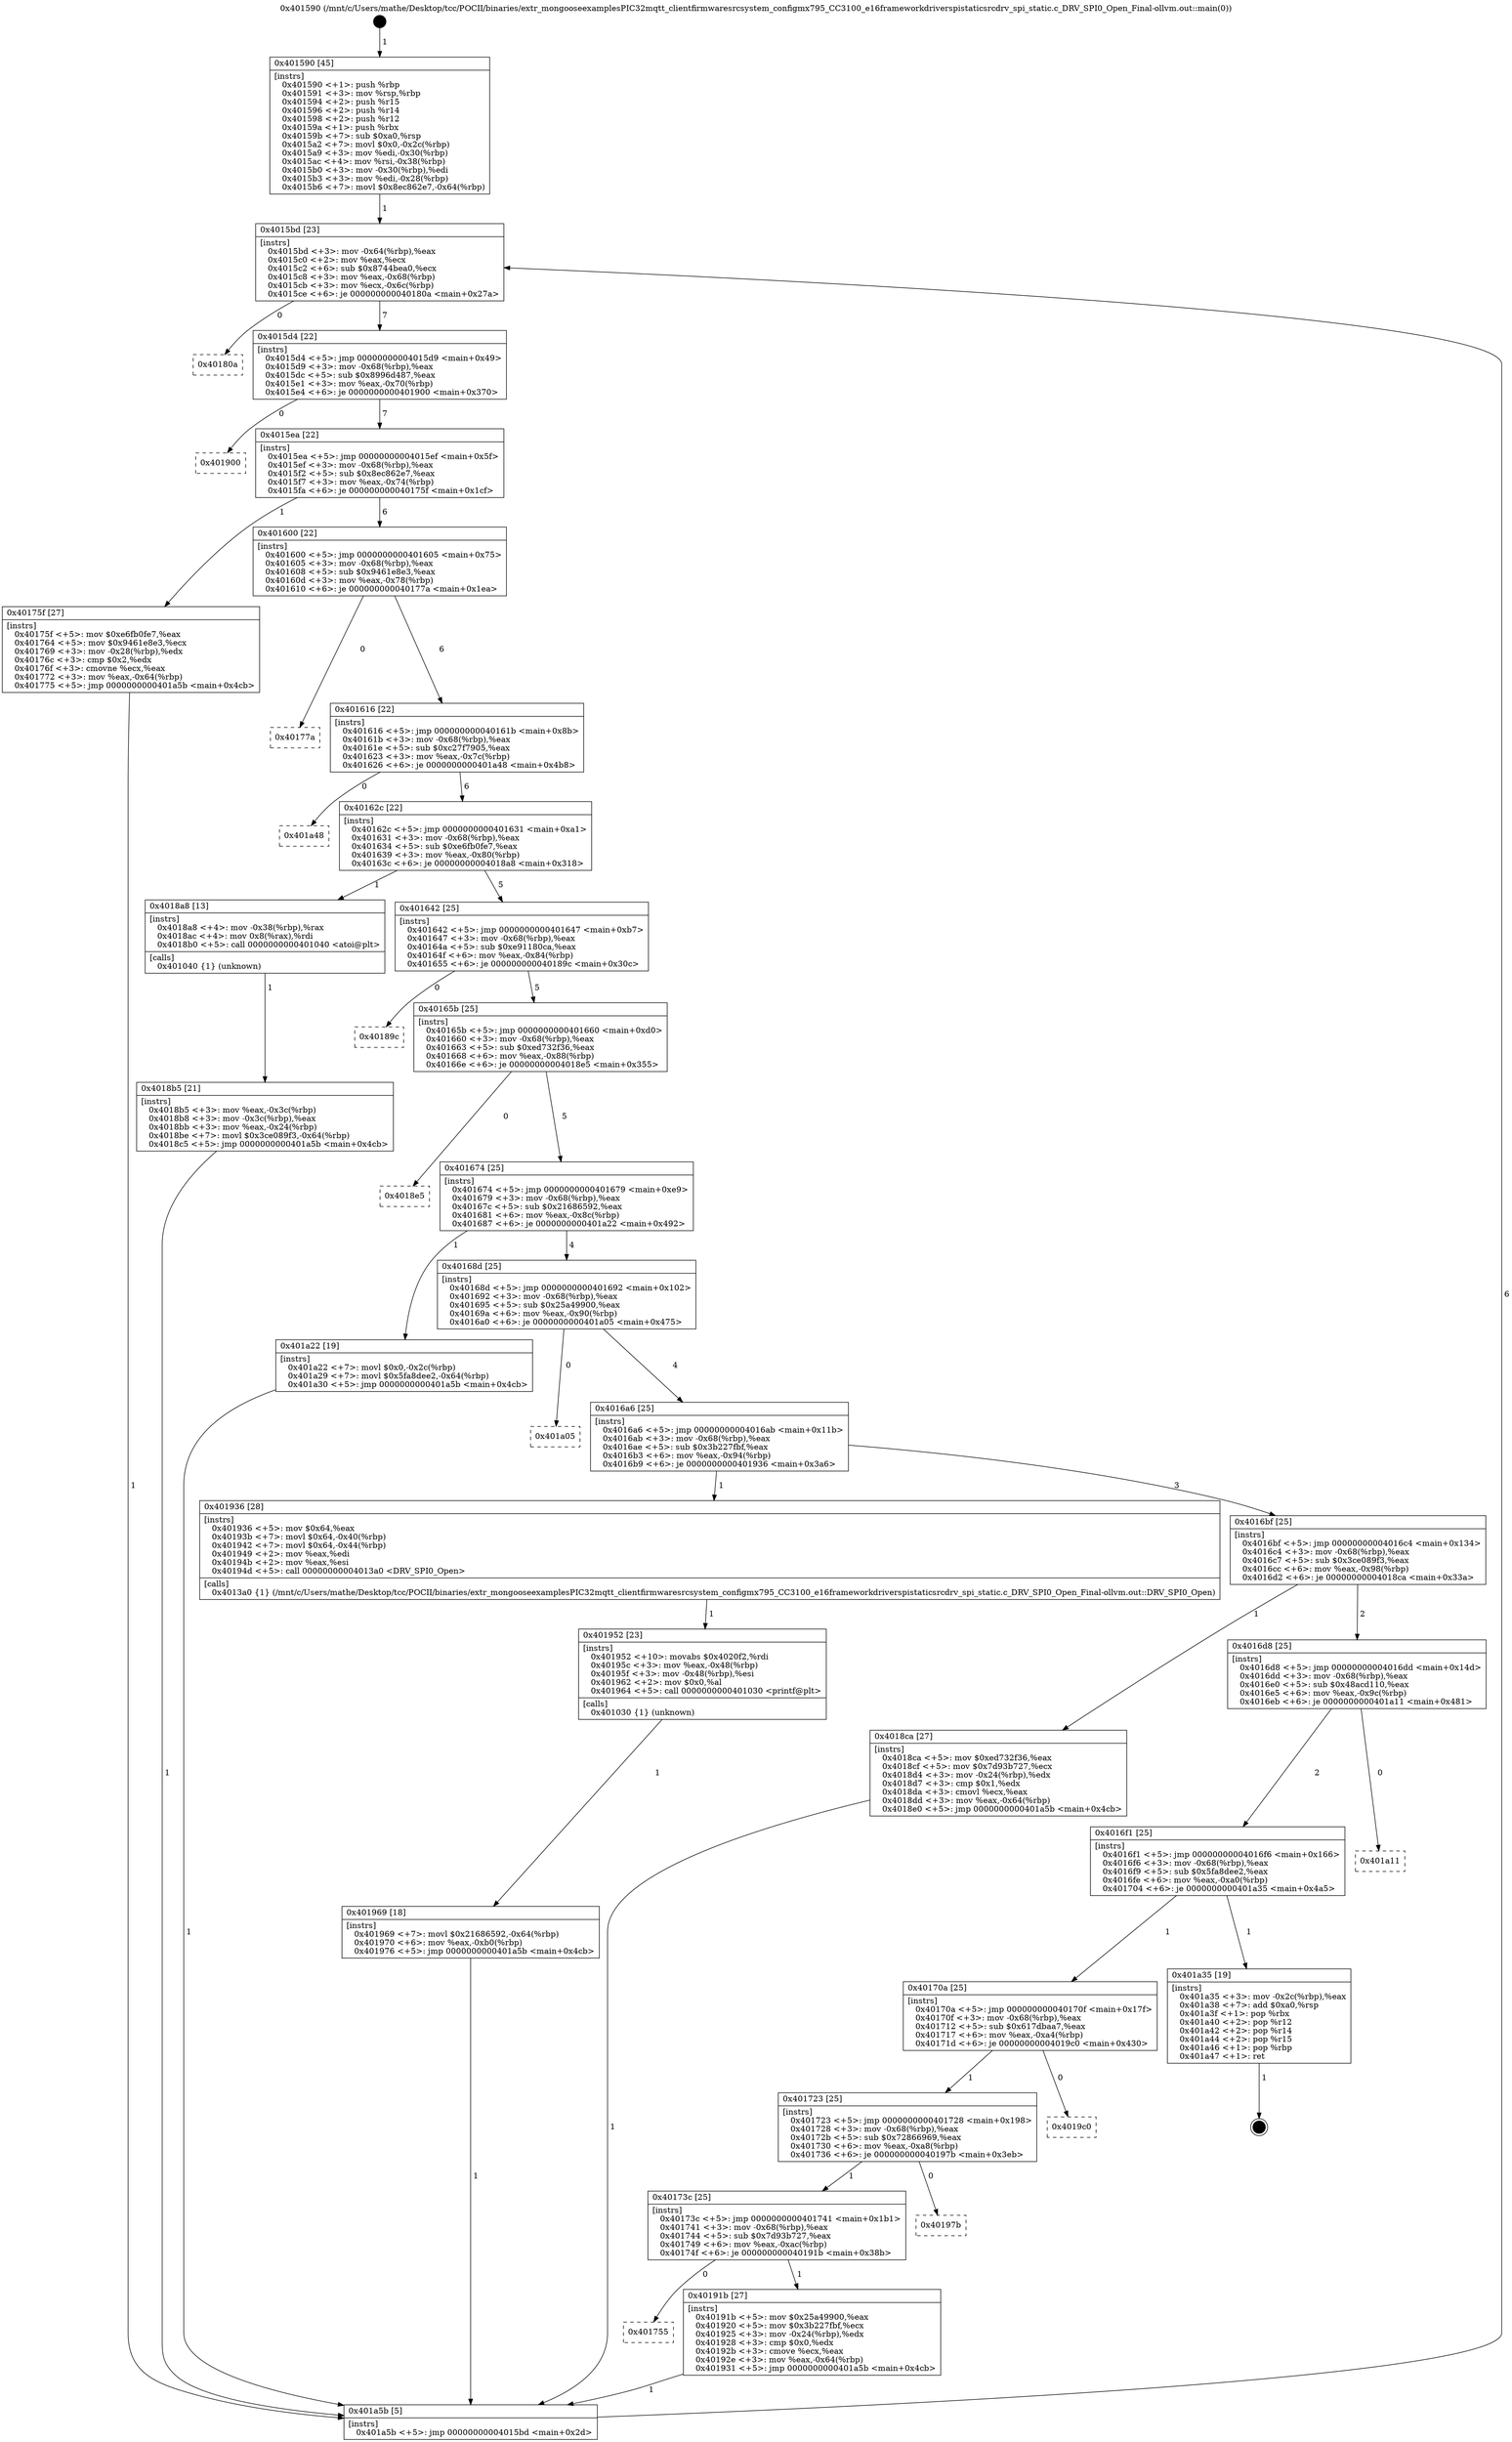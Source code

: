 digraph "0x401590" {
  label = "0x401590 (/mnt/c/Users/mathe/Desktop/tcc/POCII/binaries/extr_mongooseexamplesPIC32mqtt_clientfirmwaresrcsystem_configmx795_CC3100_e16frameworkdriverspistaticsrcdrv_spi_static.c_DRV_SPI0_Open_Final-ollvm.out::main(0))"
  labelloc = "t"
  node[shape=record]

  Entry [label="",width=0.3,height=0.3,shape=circle,fillcolor=black,style=filled]
  "0x4015bd" [label="{
     0x4015bd [23]\l
     | [instrs]\l
     &nbsp;&nbsp;0x4015bd \<+3\>: mov -0x64(%rbp),%eax\l
     &nbsp;&nbsp;0x4015c0 \<+2\>: mov %eax,%ecx\l
     &nbsp;&nbsp;0x4015c2 \<+6\>: sub $0x8744bea0,%ecx\l
     &nbsp;&nbsp;0x4015c8 \<+3\>: mov %eax,-0x68(%rbp)\l
     &nbsp;&nbsp;0x4015cb \<+3\>: mov %ecx,-0x6c(%rbp)\l
     &nbsp;&nbsp;0x4015ce \<+6\>: je 000000000040180a \<main+0x27a\>\l
  }"]
  "0x40180a" [label="{
     0x40180a\l
  }", style=dashed]
  "0x4015d4" [label="{
     0x4015d4 [22]\l
     | [instrs]\l
     &nbsp;&nbsp;0x4015d4 \<+5\>: jmp 00000000004015d9 \<main+0x49\>\l
     &nbsp;&nbsp;0x4015d9 \<+3\>: mov -0x68(%rbp),%eax\l
     &nbsp;&nbsp;0x4015dc \<+5\>: sub $0x8996d487,%eax\l
     &nbsp;&nbsp;0x4015e1 \<+3\>: mov %eax,-0x70(%rbp)\l
     &nbsp;&nbsp;0x4015e4 \<+6\>: je 0000000000401900 \<main+0x370\>\l
  }"]
  Exit [label="",width=0.3,height=0.3,shape=circle,fillcolor=black,style=filled,peripheries=2]
  "0x401900" [label="{
     0x401900\l
  }", style=dashed]
  "0x4015ea" [label="{
     0x4015ea [22]\l
     | [instrs]\l
     &nbsp;&nbsp;0x4015ea \<+5\>: jmp 00000000004015ef \<main+0x5f\>\l
     &nbsp;&nbsp;0x4015ef \<+3\>: mov -0x68(%rbp),%eax\l
     &nbsp;&nbsp;0x4015f2 \<+5\>: sub $0x8ec862e7,%eax\l
     &nbsp;&nbsp;0x4015f7 \<+3\>: mov %eax,-0x74(%rbp)\l
     &nbsp;&nbsp;0x4015fa \<+6\>: je 000000000040175f \<main+0x1cf\>\l
  }"]
  "0x401969" [label="{
     0x401969 [18]\l
     | [instrs]\l
     &nbsp;&nbsp;0x401969 \<+7\>: movl $0x21686592,-0x64(%rbp)\l
     &nbsp;&nbsp;0x401970 \<+6\>: mov %eax,-0xb0(%rbp)\l
     &nbsp;&nbsp;0x401976 \<+5\>: jmp 0000000000401a5b \<main+0x4cb\>\l
  }"]
  "0x40175f" [label="{
     0x40175f [27]\l
     | [instrs]\l
     &nbsp;&nbsp;0x40175f \<+5\>: mov $0xe6fb0fe7,%eax\l
     &nbsp;&nbsp;0x401764 \<+5\>: mov $0x9461e8e3,%ecx\l
     &nbsp;&nbsp;0x401769 \<+3\>: mov -0x28(%rbp),%edx\l
     &nbsp;&nbsp;0x40176c \<+3\>: cmp $0x2,%edx\l
     &nbsp;&nbsp;0x40176f \<+3\>: cmovne %ecx,%eax\l
     &nbsp;&nbsp;0x401772 \<+3\>: mov %eax,-0x64(%rbp)\l
     &nbsp;&nbsp;0x401775 \<+5\>: jmp 0000000000401a5b \<main+0x4cb\>\l
  }"]
  "0x401600" [label="{
     0x401600 [22]\l
     | [instrs]\l
     &nbsp;&nbsp;0x401600 \<+5\>: jmp 0000000000401605 \<main+0x75\>\l
     &nbsp;&nbsp;0x401605 \<+3\>: mov -0x68(%rbp),%eax\l
     &nbsp;&nbsp;0x401608 \<+5\>: sub $0x9461e8e3,%eax\l
     &nbsp;&nbsp;0x40160d \<+3\>: mov %eax,-0x78(%rbp)\l
     &nbsp;&nbsp;0x401610 \<+6\>: je 000000000040177a \<main+0x1ea\>\l
  }"]
  "0x401a5b" [label="{
     0x401a5b [5]\l
     | [instrs]\l
     &nbsp;&nbsp;0x401a5b \<+5\>: jmp 00000000004015bd \<main+0x2d\>\l
  }"]
  "0x401590" [label="{
     0x401590 [45]\l
     | [instrs]\l
     &nbsp;&nbsp;0x401590 \<+1\>: push %rbp\l
     &nbsp;&nbsp;0x401591 \<+3\>: mov %rsp,%rbp\l
     &nbsp;&nbsp;0x401594 \<+2\>: push %r15\l
     &nbsp;&nbsp;0x401596 \<+2\>: push %r14\l
     &nbsp;&nbsp;0x401598 \<+2\>: push %r12\l
     &nbsp;&nbsp;0x40159a \<+1\>: push %rbx\l
     &nbsp;&nbsp;0x40159b \<+7\>: sub $0xa0,%rsp\l
     &nbsp;&nbsp;0x4015a2 \<+7\>: movl $0x0,-0x2c(%rbp)\l
     &nbsp;&nbsp;0x4015a9 \<+3\>: mov %edi,-0x30(%rbp)\l
     &nbsp;&nbsp;0x4015ac \<+4\>: mov %rsi,-0x38(%rbp)\l
     &nbsp;&nbsp;0x4015b0 \<+3\>: mov -0x30(%rbp),%edi\l
     &nbsp;&nbsp;0x4015b3 \<+3\>: mov %edi,-0x28(%rbp)\l
     &nbsp;&nbsp;0x4015b6 \<+7\>: movl $0x8ec862e7,-0x64(%rbp)\l
  }"]
  "0x401952" [label="{
     0x401952 [23]\l
     | [instrs]\l
     &nbsp;&nbsp;0x401952 \<+10\>: movabs $0x4020f2,%rdi\l
     &nbsp;&nbsp;0x40195c \<+3\>: mov %eax,-0x48(%rbp)\l
     &nbsp;&nbsp;0x40195f \<+3\>: mov -0x48(%rbp),%esi\l
     &nbsp;&nbsp;0x401962 \<+2\>: mov $0x0,%al\l
     &nbsp;&nbsp;0x401964 \<+5\>: call 0000000000401030 \<printf@plt\>\l
     | [calls]\l
     &nbsp;&nbsp;0x401030 \{1\} (unknown)\l
  }"]
  "0x40177a" [label="{
     0x40177a\l
  }", style=dashed]
  "0x401616" [label="{
     0x401616 [22]\l
     | [instrs]\l
     &nbsp;&nbsp;0x401616 \<+5\>: jmp 000000000040161b \<main+0x8b\>\l
     &nbsp;&nbsp;0x40161b \<+3\>: mov -0x68(%rbp),%eax\l
     &nbsp;&nbsp;0x40161e \<+5\>: sub $0xc27f7905,%eax\l
     &nbsp;&nbsp;0x401623 \<+3\>: mov %eax,-0x7c(%rbp)\l
     &nbsp;&nbsp;0x401626 \<+6\>: je 0000000000401a48 \<main+0x4b8\>\l
  }"]
  "0x401755" [label="{
     0x401755\l
  }", style=dashed]
  "0x401a48" [label="{
     0x401a48\l
  }", style=dashed]
  "0x40162c" [label="{
     0x40162c [22]\l
     | [instrs]\l
     &nbsp;&nbsp;0x40162c \<+5\>: jmp 0000000000401631 \<main+0xa1\>\l
     &nbsp;&nbsp;0x401631 \<+3\>: mov -0x68(%rbp),%eax\l
     &nbsp;&nbsp;0x401634 \<+5\>: sub $0xe6fb0fe7,%eax\l
     &nbsp;&nbsp;0x401639 \<+3\>: mov %eax,-0x80(%rbp)\l
     &nbsp;&nbsp;0x40163c \<+6\>: je 00000000004018a8 \<main+0x318\>\l
  }"]
  "0x40191b" [label="{
     0x40191b [27]\l
     | [instrs]\l
     &nbsp;&nbsp;0x40191b \<+5\>: mov $0x25a49900,%eax\l
     &nbsp;&nbsp;0x401920 \<+5\>: mov $0x3b227fbf,%ecx\l
     &nbsp;&nbsp;0x401925 \<+3\>: mov -0x24(%rbp),%edx\l
     &nbsp;&nbsp;0x401928 \<+3\>: cmp $0x0,%edx\l
     &nbsp;&nbsp;0x40192b \<+3\>: cmove %ecx,%eax\l
     &nbsp;&nbsp;0x40192e \<+3\>: mov %eax,-0x64(%rbp)\l
     &nbsp;&nbsp;0x401931 \<+5\>: jmp 0000000000401a5b \<main+0x4cb\>\l
  }"]
  "0x4018a8" [label="{
     0x4018a8 [13]\l
     | [instrs]\l
     &nbsp;&nbsp;0x4018a8 \<+4\>: mov -0x38(%rbp),%rax\l
     &nbsp;&nbsp;0x4018ac \<+4\>: mov 0x8(%rax),%rdi\l
     &nbsp;&nbsp;0x4018b0 \<+5\>: call 0000000000401040 \<atoi@plt\>\l
     | [calls]\l
     &nbsp;&nbsp;0x401040 \{1\} (unknown)\l
  }"]
  "0x401642" [label="{
     0x401642 [25]\l
     | [instrs]\l
     &nbsp;&nbsp;0x401642 \<+5\>: jmp 0000000000401647 \<main+0xb7\>\l
     &nbsp;&nbsp;0x401647 \<+3\>: mov -0x68(%rbp),%eax\l
     &nbsp;&nbsp;0x40164a \<+5\>: sub $0xe91180ca,%eax\l
     &nbsp;&nbsp;0x40164f \<+6\>: mov %eax,-0x84(%rbp)\l
     &nbsp;&nbsp;0x401655 \<+6\>: je 000000000040189c \<main+0x30c\>\l
  }"]
  "0x4018b5" [label="{
     0x4018b5 [21]\l
     | [instrs]\l
     &nbsp;&nbsp;0x4018b5 \<+3\>: mov %eax,-0x3c(%rbp)\l
     &nbsp;&nbsp;0x4018b8 \<+3\>: mov -0x3c(%rbp),%eax\l
     &nbsp;&nbsp;0x4018bb \<+3\>: mov %eax,-0x24(%rbp)\l
     &nbsp;&nbsp;0x4018be \<+7\>: movl $0x3ce089f3,-0x64(%rbp)\l
     &nbsp;&nbsp;0x4018c5 \<+5\>: jmp 0000000000401a5b \<main+0x4cb\>\l
  }"]
  "0x40173c" [label="{
     0x40173c [25]\l
     | [instrs]\l
     &nbsp;&nbsp;0x40173c \<+5\>: jmp 0000000000401741 \<main+0x1b1\>\l
     &nbsp;&nbsp;0x401741 \<+3\>: mov -0x68(%rbp),%eax\l
     &nbsp;&nbsp;0x401744 \<+5\>: sub $0x7d93b727,%eax\l
     &nbsp;&nbsp;0x401749 \<+6\>: mov %eax,-0xac(%rbp)\l
     &nbsp;&nbsp;0x40174f \<+6\>: je 000000000040191b \<main+0x38b\>\l
  }"]
  "0x40189c" [label="{
     0x40189c\l
  }", style=dashed]
  "0x40165b" [label="{
     0x40165b [25]\l
     | [instrs]\l
     &nbsp;&nbsp;0x40165b \<+5\>: jmp 0000000000401660 \<main+0xd0\>\l
     &nbsp;&nbsp;0x401660 \<+3\>: mov -0x68(%rbp),%eax\l
     &nbsp;&nbsp;0x401663 \<+5\>: sub $0xed732f36,%eax\l
     &nbsp;&nbsp;0x401668 \<+6\>: mov %eax,-0x88(%rbp)\l
     &nbsp;&nbsp;0x40166e \<+6\>: je 00000000004018e5 \<main+0x355\>\l
  }"]
  "0x40197b" [label="{
     0x40197b\l
  }", style=dashed]
  "0x4018e5" [label="{
     0x4018e5\l
  }", style=dashed]
  "0x401674" [label="{
     0x401674 [25]\l
     | [instrs]\l
     &nbsp;&nbsp;0x401674 \<+5\>: jmp 0000000000401679 \<main+0xe9\>\l
     &nbsp;&nbsp;0x401679 \<+3\>: mov -0x68(%rbp),%eax\l
     &nbsp;&nbsp;0x40167c \<+5\>: sub $0x21686592,%eax\l
     &nbsp;&nbsp;0x401681 \<+6\>: mov %eax,-0x8c(%rbp)\l
     &nbsp;&nbsp;0x401687 \<+6\>: je 0000000000401a22 \<main+0x492\>\l
  }"]
  "0x401723" [label="{
     0x401723 [25]\l
     | [instrs]\l
     &nbsp;&nbsp;0x401723 \<+5\>: jmp 0000000000401728 \<main+0x198\>\l
     &nbsp;&nbsp;0x401728 \<+3\>: mov -0x68(%rbp),%eax\l
     &nbsp;&nbsp;0x40172b \<+5\>: sub $0x72866969,%eax\l
     &nbsp;&nbsp;0x401730 \<+6\>: mov %eax,-0xa8(%rbp)\l
     &nbsp;&nbsp;0x401736 \<+6\>: je 000000000040197b \<main+0x3eb\>\l
  }"]
  "0x401a22" [label="{
     0x401a22 [19]\l
     | [instrs]\l
     &nbsp;&nbsp;0x401a22 \<+7\>: movl $0x0,-0x2c(%rbp)\l
     &nbsp;&nbsp;0x401a29 \<+7\>: movl $0x5fa8dee2,-0x64(%rbp)\l
     &nbsp;&nbsp;0x401a30 \<+5\>: jmp 0000000000401a5b \<main+0x4cb\>\l
  }"]
  "0x40168d" [label="{
     0x40168d [25]\l
     | [instrs]\l
     &nbsp;&nbsp;0x40168d \<+5\>: jmp 0000000000401692 \<main+0x102\>\l
     &nbsp;&nbsp;0x401692 \<+3\>: mov -0x68(%rbp),%eax\l
     &nbsp;&nbsp;0x401695 \<+5\>: sub $0x25a49900,%eax\l
     &nbsp;&nbsp;0x40169a \<+6\>: mov %eax,-0x90(%rbp)\l
     &nbsp;&nbsp;0x4016a0 \<+6\>: je 0000000000401a05 \<main+0x475\>\l
  }"]
  "0x4019c0" [label="{
     0x4019c0\l
  }", style=dashed]
  "0x401a05" [label="{
     0x401a05\l
  }", style=dashed]
  "0x4016a6" [label="{
     0x4016a6 [25]\l
     | [instrs]\l
     &nbsp;&nbsp;0x4016a6 \<+5\>: jmp 00000000004016ab \<main+0x11b\>\l
     &nbsp;&nbsp;0x4016ab \<+3\>: mov -0x68(%rbp),%eax\l
     &nbsp;&nbsp;0x4016ae \<+5\>: sub $0x3b227fbf,%eax\l
     &nbsp;&nbsp;0x4016b3 \<+6\>: mov %eax,-0x94(%rbp)\l
     &nbsp;&nbsp;0x4016b9 \<+6\>: je 0000000000401936 \<main+0x3a6\>\l
  }"]
  "0x40170a" [label="{
     0x40170a [25]\l
     | [instrs]\l
     &nbsp;&nbsp;0x40170a \<+5\>: jmp 000000000040170f \<main+0x17f\>\l
     &nbsp;&nbsp;0x40170f \<+3\>: mov -0x68(%rbp),%eax\l
     &nbsp;&nbsp;0x401712 \<+5\>: sub $0x617dbaa7,%eax\l
     &nbsp;&nbsp;0x401717 \<+6\>: mov %eax,-0xa4(%rbp)\l
     &nbsp;&nbsp;0x40171d \<+6\>: je 00000000004019c0 \<main+0x430\>\l
  }"]
  "0x401936" [label="{
     0x401936 [28]\l
     | [instrs]\l
     &nbsp;&nbsp;0x401936 \<+5\>: mov $0x64,%eax\l
     &nbsp;&nbsp;0x40193b \<+7\>: movl $0x64,-0x40(%rbp)\l
     &nbsp;&nbsp;0x401942 \<+7\>: movl $0x64,-0x44(%rbp)\l
     &nbsp;&nbsp;0x401949 \<+2\>: mov %eax,%edi\l
     &nbsp;&nbsp;0x40194b \<+2\>: mov %eax,%esi\l
     &nbsp;&nbsp;0x40194d \<+5\>: call 00000000004013a0 \<DRV_SPI0_Open\>\l
     | [calls]\l
     &nbsp;&nbsp;0x4013a0 \{1\} (/mnt/c/Users/mathe/Desktop/tcc/POCII/binaries/extr_mongooseexamplesPIC32mqtt_clientfirmwaresrcsystem_configmx795_CC3100_e16frameworkdriverspistaticsrcdrv_spi_static.c_DRV_SPI0_Open_Final-ollvm.out::DRV_SPI0_Open)\l
  }"]
  "0x4016bf" [label="{
     0x4016bf [25]\l
     | [instrs]\l
     &nbsp;&nbsp;0x4016bf \<+5\>: jmp 00000000004016c4 \<main+0x134\>\l
     &nbsp;&nbsp;0x4016c4 \<+3\>: mov -0x68(%rbp),%eax\l
     &nbsp;&nbsp;0x4016c7 \<+5\>: sub $0x3ce089f3,%eax\l
     &nbsp;&nbsp;0x4016cc \<+6\>: mov %eax,-0x98(%rbp)\l
     &nbsp;&nbsp;0x4016d2 \<+6\>: je 00000000004018ca \<main+0x33a\>\l
  }"]
  "0x401a35" [label="{
     0x401a35 [19]\l
     | [instrs]\l
     &nbsp;&nbsp;0x401a35 \<+3\>: mov -0x2c(%rbp),%eax\l
     &nbsp;&nbsp;0x401a38 \<+7\>: add $0xa0,%rsp\l
     &nbsp;&nbsp;0x401a3f \<+1\>: pop %rbx\l
     &nbsp;&nbsp;0x401a40 \<+2\>: pop %r12\l
     &nbsp;&nbsp;0x401a42 \<+2\>: pop %r14\l
     &nbsp;&nbsp;0x401a44 \<+2\>: pop %r15\l
     &nbsp;&nbsp;0x401a46 \<+1\>: pop %rbp\l
     &nbsp;&nbsp;0x401a47 \<+1\>: ret\l
  }"]
  "0x4018ca" [label="{
     0x4018ca [27]\l
     | [instrs]\l
     &nbsp;&nbsp;0x4018ca \<+5\>: mov $0xed732f36,%eax\l
     &nbsp;&nbsp;0x4018cf \<+5\>: mov $0x7d93b727,%ecx\l
     &nbsp;&nbsp;0x4018d4 \<+3\>: mov -0x24(%rbp),%edx\l
     &nbsp;&nbsp;0x4018d7 \<+3\>: cmp $0x1,%edx\l
     &nbsp;&nbsp;0x4018da \<+3\>: cmovl %ecx,%eax\l
     &nbsp;&nbsp;0x4018dd \<+3\>: mov %eax,-0x64(%rbp)\l
     &nbsp;&nbsp;0x4018e0 \<+5\>: jmp 0000000000401a5b \<main+0x4cb\>\l
  }"]
  "0x4016d8" [label="{
     0x4016d8 [25]\l
     | [instrs]\l
     &nbsp;&nbsp;0x4016d8 \<+5\>: jmp 00000000004016dd \<main+0x14d\>\l
     &nbsp;&nbsp;0x4016dd \<+3\>: mov -0x68(%rbp),%eax\l
     &nbsp;&nbsp;0x4016e0 \<+5\>: sub $0x48acd110,%eax\l
     &nbsp;&nbsp;0x4016e5 \<+6\>: mov %eax,-0x9c(%rbp)\l
     &nbsp;&nbsp;0x4016eb \<+6\>: je 0000000000401a11 \<main+0x481\>\l
  }"]
  "0x4016f1" [label="{
     0x4016f1 [25]\l
     | [instrs]\l
     &nbsp;&nbsp;0x4016f1 \<+5\>: jmp 00000000004016f6 \<main+0x166\>\l
     &nbsp;&nbsp;0x4016f6 \<+3\>: mov -0x68(%rbp),%eax\l
     &nbsp;&nbsp;0x4016f9 \<+5\>: sub $0x5fa8dee2,%eax\l
     &nbsp;&nbsp;0x4016fe \<+6\>: mov %eax,-0xa0(%rbp)\l
     &nbsp;&nbsp;0x401704 \<+6\>: je 0000000000401a35 \<main+0x4a5\>\l
  }"]
  "0x401a11" [label="{
     0x401a11\l
  }", style=dashed]
  Entry -> "0x401590" [label=" 1"]
  "0x4015bd" -> "0x40180a" [label=" 0"]
  "0x4015bd" -> "0x4015d4" [label=" 7"]
  "0x401a35" -> Exit [label=" 1"]
  "0x4015d4" -> "0x401900" [label=" 0"]
  "0x4015d4" -> "0x4015ea" [label=" 7"]
  "0x401a22" -> "0x401a5b" [label=" 1"]
  "0x4015ea" -> "0x40175f" [label=" 1"]
  "0x4015ea" -> "0x401600" [label=" 6"]
  "0x40175f" -> "0x401a5b" [label=" 1"]
  "0x401590" -> "0x4015bd" [label=" 1"]
  "0x401a5b" -> "0x4015bd" [label=" 6"]
  "0x401969" -> "0x401a5b" [label=" 1"]
  "0x401600" -> "0x40177a" [label=" 0"]
  "0x401600" -> "0x401616" [label=" 6"]
  "0x401952" -> "0x401969" [label=" 1"]
  "0x401616" -> "0x401a48" [label=" 0"]
  "0x401616" -> "0x40162c" [label=" 6"]
  "0x401936" -> "0x401952" [label=" 1"]
  "0x40162c" -> "0x4018a8" [label=" 1"]
  "0x40162c" -> "0x401642" [label=" 5"]
  "0x4018a8" -> "0x4018b5" [label=" 1"]
  "0x4018b5" -> "0x401a5b" [label=" 1"]
  "0x40191b" -> "0x401a5b" [label=" 1"]
  "0x401642" -> "0x40189c" [label=" 0"]
  "0x401642" -> "0x40165b" [label=" 5"]
  "0x40173c" -> "0x40191b" [label=" 1"]
  "0x40165b" -> "0x4018e5" [label=" 0"]
  "0x40165b" -> "0x401674" [label=" 5"]
  "0x40173c" -> "0x401755" [label=" 0"]
  "0x401674" -> "0x401a22" [label=" 1"]
  "0x401674" -> "0x40168d" [label=" 4"]
  "0x401723" -> "0x40197b" [label=" 0"]
  "0x40168d" -> "0x401a05" [label=" 0"]
  "0x40168d" -> "0x4016a6" [label=" 4"]
  "0x401723" -> "0x40173c" [label=" 1"]
  "0x4016a6" -> "0x401936" [label=" 1"]
  "0x4016a6" -> "0x4016bf" [label=" 3"]
  "0x40170a" -> "0x4019c0" [label=" 0"]
  "0x4016bf" -> "0x4018ca" [label=" 1"]
  "0x4016bf" -> "0x4016d8" [label=" 2"]
  "0x4018ca" -> "0x401a5b" [label=" 1"]
  "0x40170a" -> "0x401723" [label=" 1"]
  "0x4016d8" -> "0x401a11" [label=" 0"]
  "0x4016d8" -> "0x4016f1" [label=" 2"]
  "0x4016f1" -> "0x40170a" [label=" 1"]
  "0x4016f1" -> "0x401a35" [label=" 1"]
}
